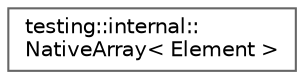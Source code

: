 digraph "Gráfico de jerarquía de clases"
{
 // LATEX_PDF_SIZE
  bgcolor="transparent";
  edge [fontname=Helvetica,fontsize=10,labelfontname=Helvetica,labelfontsize=10];
  node [fontname=Helvetica,fontsize=10,shape=box,height=0.2,width=0.4];
  rankdir="LR";
  Node0 [id="Node000000",label="testing::internal::\lNativeArray\< Element \>",height=0.2,width=0.4,color="grey40", fillcolor="white", style="filled",URL="$classtesting_1_1internal_1_1_native_array.html",tooltip=" "];
}

